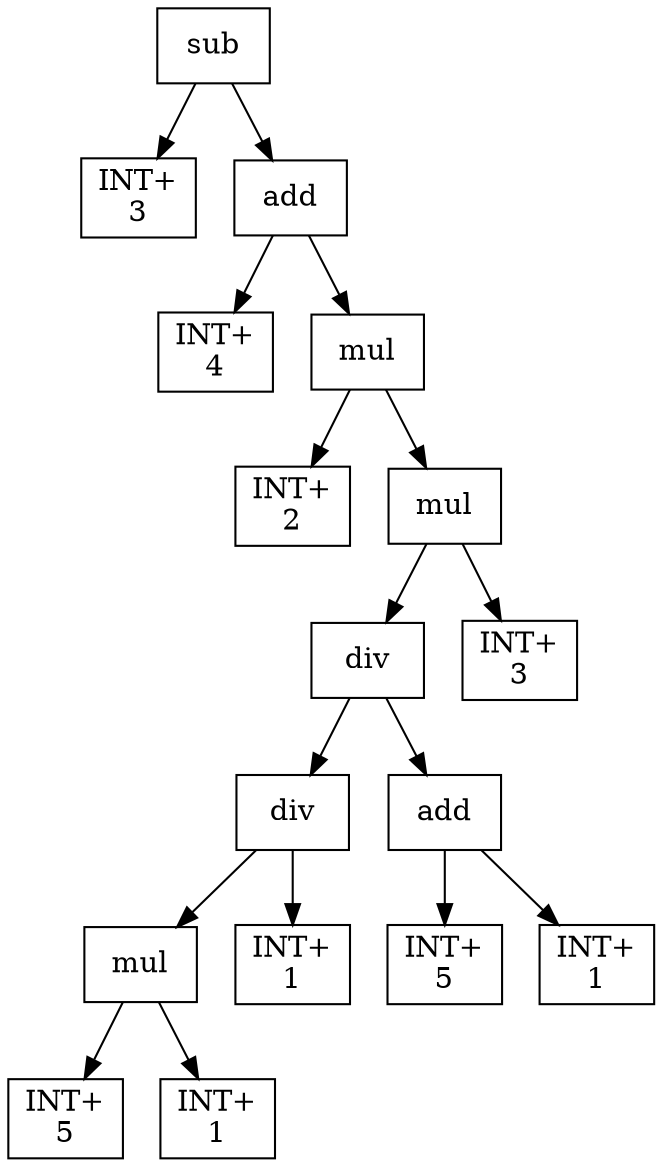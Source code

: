 digraph expr {
  node [shape=box];
  n1 [label="sub"];
  n2 [label="INT+\n3"];
  n3 [label="add"];
  n4 [label="INT+\n4"];
  n5 [label="mul"];
  n6 [label="INT+\n2"];
  n7 [label="mul"];
  n8 [label="div"];
  n9 [label="div"];
  n10 [label="mul"];
  n11 [label="INT+\n5"];
  n12 [label="INT+\n1"];
  n10 -> n11;
  n10 -> n12;
  n13 [label="INT+\n1"];
  n9 -> n10;
  n9 -> n13;
  n14 [label="add"];
  n15 [label="INT+\n5"];
  n16 [label="INT+\n1"];
  n14 -> n15;
  n14 -> n16;
  n8 -> n9;
  n8 -> n14;
  n17 [label="INT+\n3"];
  n7 -> n8;
  n7 -> n17;
  n5 -> n6;
  n5 -> n7;
  n3 -> n4;
  n3 -> n5;
  n1 -> n2;
  n1 -> n3;
}